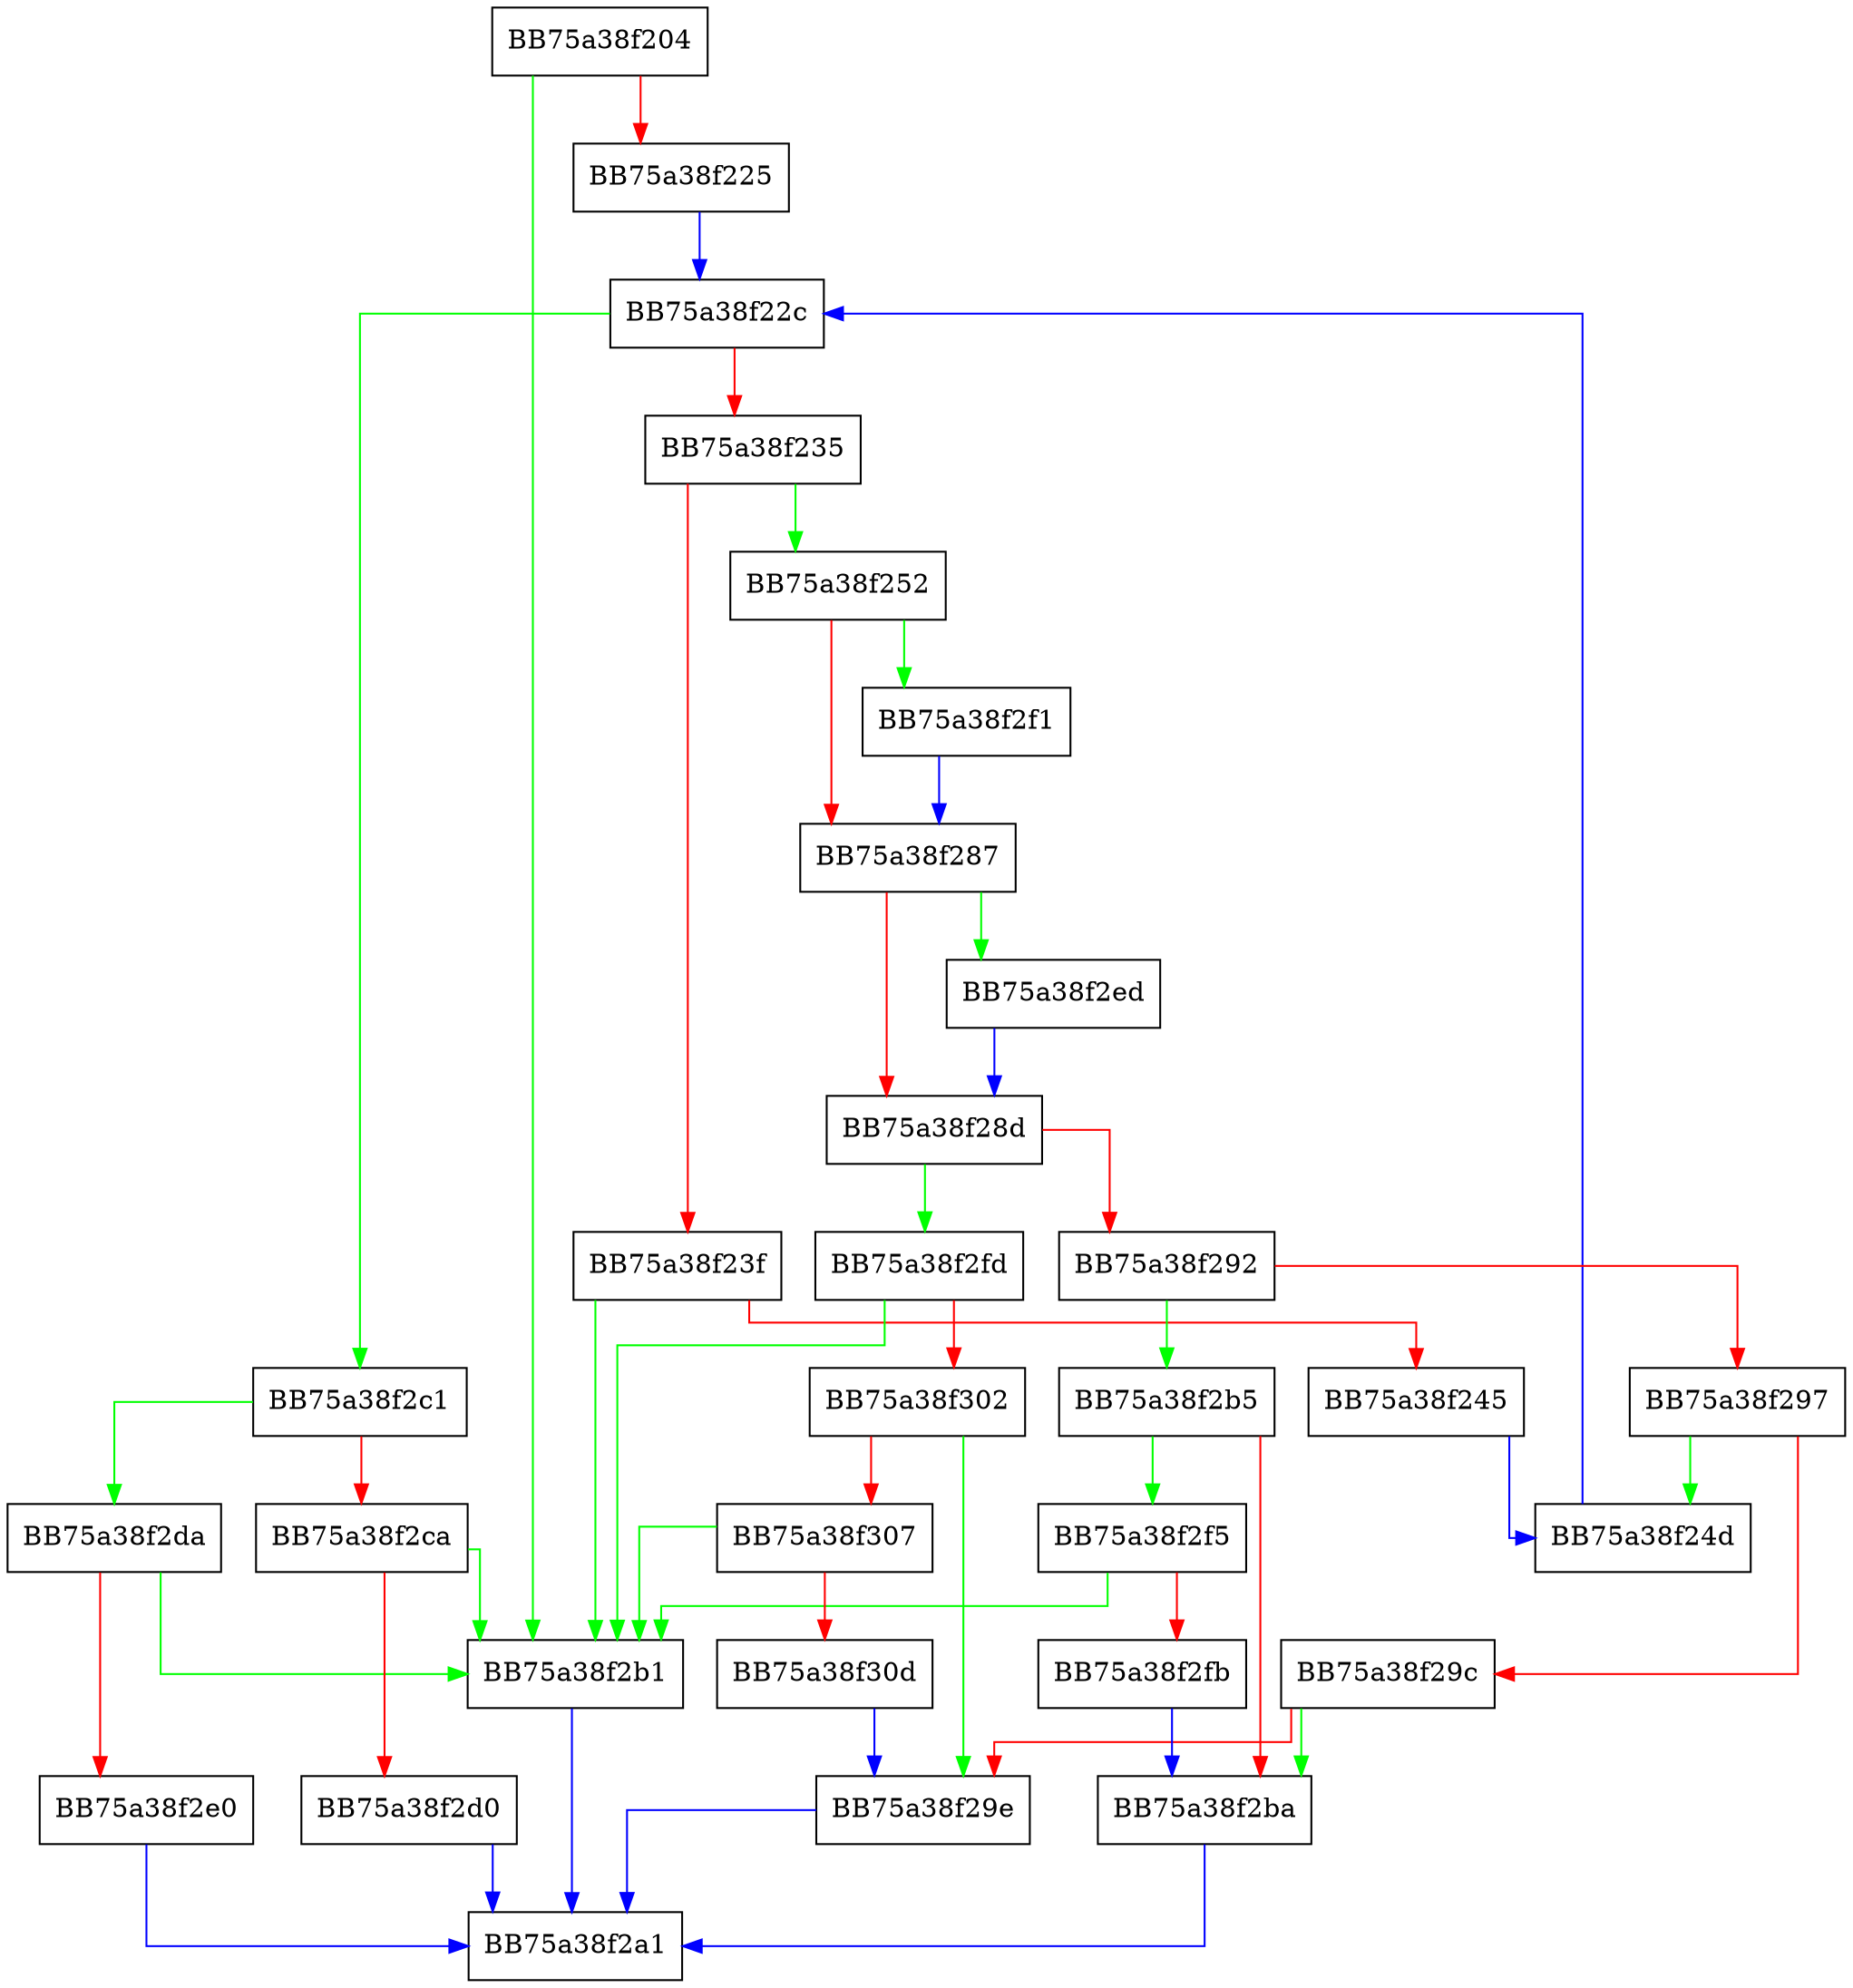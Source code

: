 digraph fpath_cmp_n_w {
  node [shape="box"];
  graph [splines=ortho];
  BB75a38f204 -> BB75a38f2b1 [color="green"];
  BB75a38f204 -> BB75a38f225 [color="red"];
  BB75a38f225 -> BB75a38f22c [color="blue"];
  BB75a38f22c -> BB75a38f2c1 [color="green"];
  BB75a38f22c -> BB75a38f235 [color="red"];
  BB75a38f235 -> BB75a38f252 [color="green"];
  BB75a38f235 -> BB75a38f23f [color="red"];
  BB75a38f23f -> BB75a38f2b1 [color="green"];
  BB75a38f23f -> BB75a38f245 [color="red"];
  BB75a38f245 -> BB75a38f24d [color="blue"];
  BB75a38f24d -> BB75a38f22c [color="blue"];
  BB75a38f252 -> BB75a38f2f1 [color="green"];
  BB75a38f252 -> BB75a38f287 [color="red"];
  BB75a38f287 -> BB75a38f2ed [color="green"];
  BB75a38f287 -> BB75a38f28d [color="red"];
  BB75a38f28d -> BB75a38f2fd [color="green"];
  BB75a38f28d -> BB75a38f292 [color="red"];
  BB75a38f292 -> BB75a38f2b5 [color="green"];
  BB75a38f292 -> BB75a38f297 [color="red"];
  BB75a38f297 -> BB75a38f24d [color="green"];
  BB75a38f297 -> BB75a38f29c [color="red"];
  BB75a38f29c -> BB75a38f2ba [color="green"];
  BB75a38f29c -> BB75a38f29e [color="red"];
  BB75a38f29e -> BB75a38f2a1 [color="blue"];
  BB75a38f2b1 -> BB75a38f2a1 [color="blue"];
  BB75a38f2b5 -> BB75a38f2f5 [color="green"];
  BB75a38f2b5 -> BB75a38f2ba [color="red"];
  BB75a38f2ba -> BB75a38f2a1 [color="blue"];
  BB75a38f2c1 -> BB75a38f2da [color="green"];
  BB75a38f2c1 -> BB75a38f2ca [color="red"];
  BB75a38f2ca -> BB75a38f2b1 [color="green"];
  BB75a38f2ca -> BB75a38f2d0 [color="red"];
  BB75a38f2d0 -> BB75a38f2a1 [color="blue"];
  BB75a38f2da -> BB75a38f2b1 [color="green"];
  BB75a38f2da -> BB75a38f2e0 [color="red"];
  BB75a38f2e0 -> BB75a38f2a1 [color="blue"];
  BB75a38f2ed -> BB75a38f28d [color="blue"];
  BB75a38f2f1 -> BB75a38f287 [color="blue"];
  BB75a38f2f5 -> BB75a38f2b1 [color="green"];
  BB75a38f2f5 -> BB75a38f2fb [color="red"];
  BB75a38f2fb -> BB75a38f2ba [color="blue"];
  BB75a38f2fd -> BB75a38f2b1 [color="green"];
  BB75a38f2fd -> BB75a38f302 [color="red"];
  BB75a38f302 -> BB75a38f29e [color="green"];
  BB75a38f302 -> BB75a38f307 [color="red"];
  BB75a38f307 -> BB75a38f2b1 [color="green"];
  BB75a38f307 -> BB75a38f30d [color="red"];
  BB75a38f30d -> BB75a38f29e [color="blue"];
}